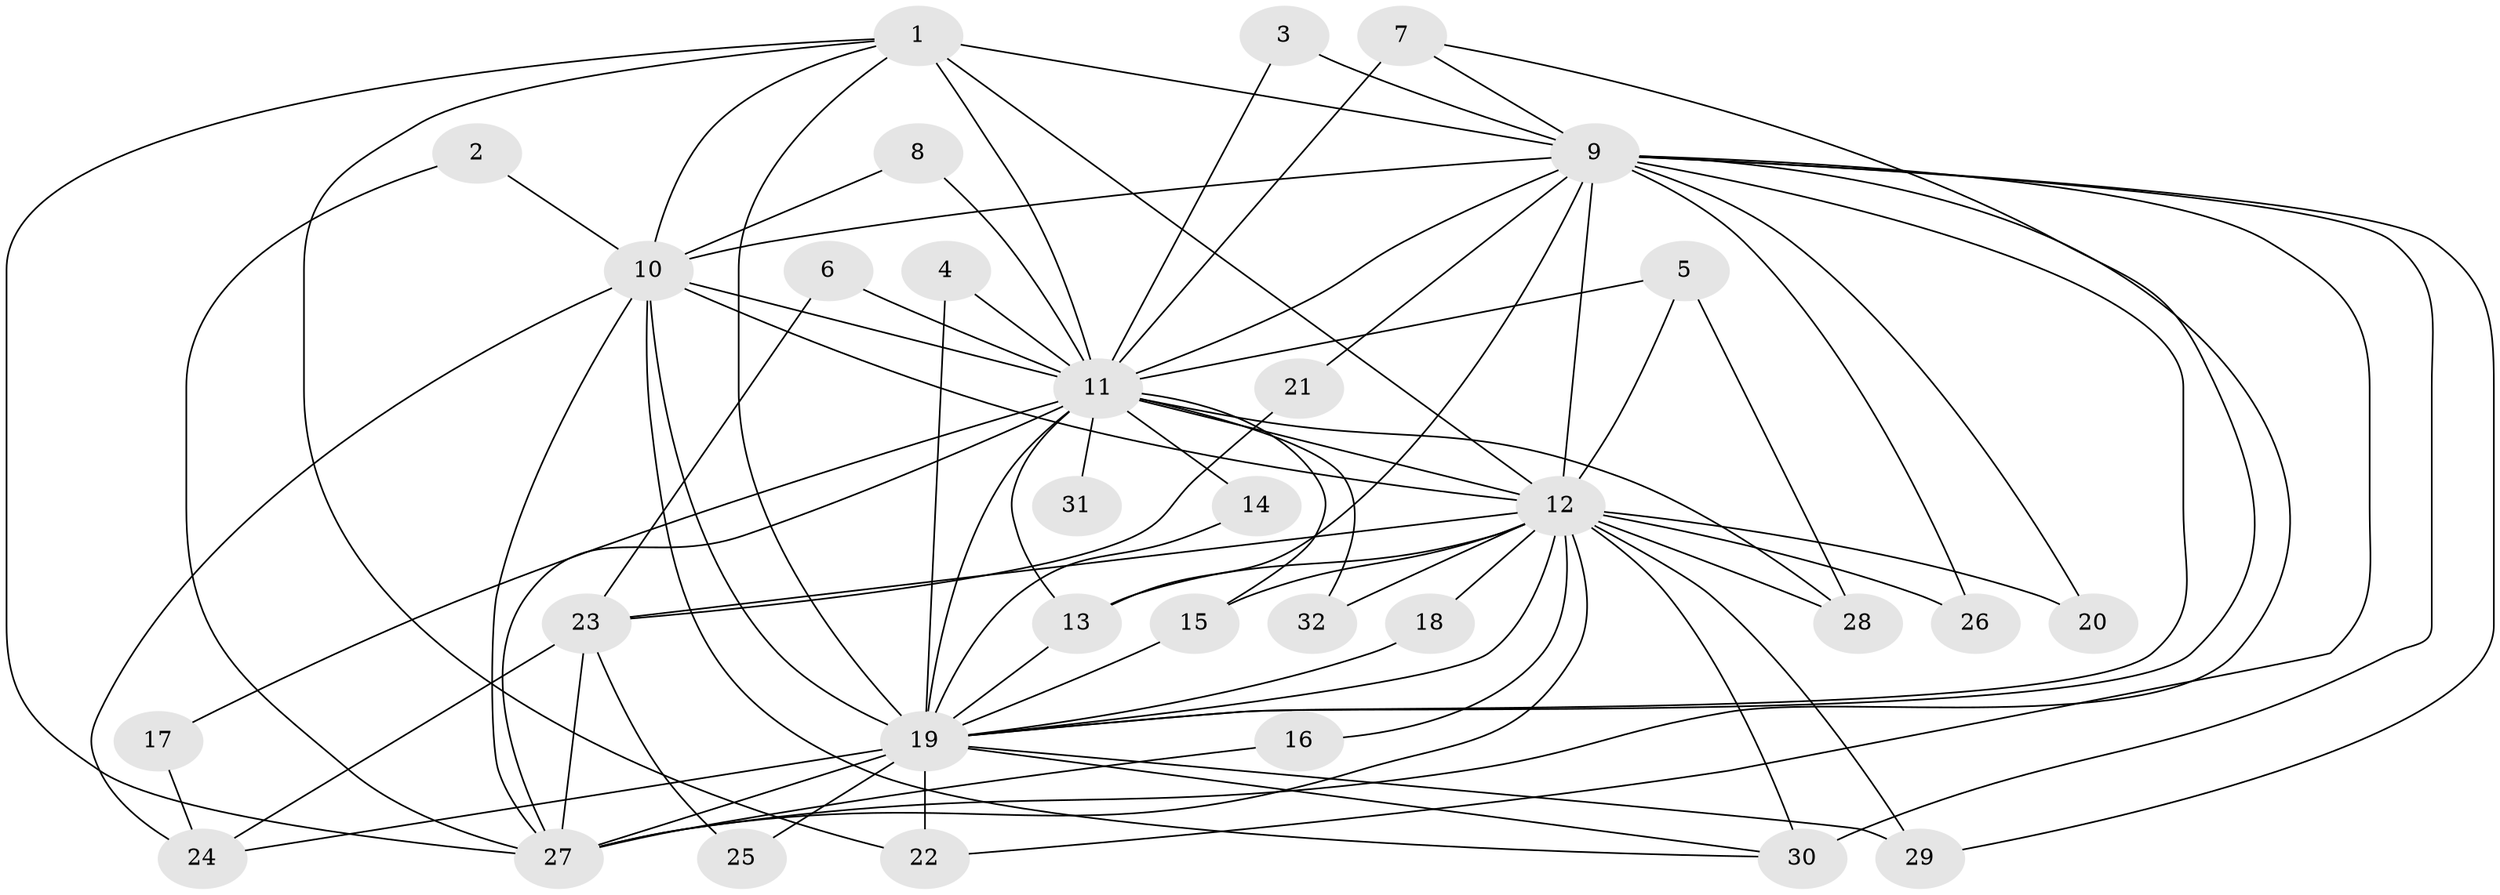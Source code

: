 // original degree distribution, {13: 0.031746031746031744, 14: 0.015873015873015872, 18: 0.06349206349206349, 20: 0.015873015873015872, 26: 0.015873015873015872, 10: 0.015873015873015872, 2: 0.5873015873015873, 4: 0.09523809523809523, 9: 0.015873015873015872, 3: 0.14285714285714285}
// Generated by graph-tools (version 1.1) at 2025/49/03/09/25 03:49:29]
// undirected, 32 vertices, 80 edges
graph export_dot {
graph [start="1"]
  node [color=gray90,style=filled];
  1;
  2;
  3;
  4;
  5;
  6;
  7;
  8;
  9;
  10;
  11;
  12;
  13;
  14;
  15;
  16;
  17;
  18;
  19;
  20;
  21;
  22;
  23;
  24;
  25;
  26;
  27;
  28;
  29;
  30;
  31;
  32;
  1 -- 9 [weight=1.0];
  1 -- 10 [weight=1.0];
  1 -- 11 [weight=2.0];
  1 -- 12 [weight=2.0];
  1 -- 19 [weight=2.0];
  1 -- 22 [weight=1.0];
  1 -- 27 [weight=1.0];
  2 -- 10 [weight=1.0];
  2 -- 27 [weight=1.0];
  3 -- 9 [weight=1.0];
  3 -- 11 [weight=1.0];
  4 -- 11 [weight=1.0];
  4 -- 19 [weight=1.0];
  5 -- 11 [weight=2.0];
  5 -- 12 [weight=1.0];
  5 -- 28 [weight=1.0];
  6 -- 11 [weight=1.0];
  6 -- 23 [weight=1.0];
  7 -- 9 [weight=1.0];
  7 -- 11 [weight=3.0];
  7 -- 19 [weight=1.0];
  8 -- 10 [weight=1.0];
  8 -- 11 [weight=1.0];
  9 -- 10 [weight=1.0];
  9 -- 11 [weight=3.0];
  9 -- 12 [weight=2.0];
  9 -- 13 [weight=1.0];
  9 -- 19 [weight=2.0];
  9 -- 20 [weight=1.0];
  9 -- 21 [weight=1.0];
  9 -- 22 [weight=1.0];
  9 -- 26 [weight=1.0];
  9 -- 27 [weight=1.0];
  9 -- 29 [weight=1.0];
  9 -- 30 [weight=2.0];
  10 -- 11 [weight=2.0];
  10 -- 12 [weight=3.0];
  10 -- 19 [weight=2.0];
  10 -- 24 [weight=1.0];
  10 -- 27 [weight=1.0];
  10 -- 30 [weight=1.0];
  11 -- 12 [weight=5.0];
  11 -- 13 [weight=1.0];
  11 -- 14 [weight=1.0];
  11 -- 15 [weight=1.0];
  11 -- 17 [weight=1.0];
  11 -- 19 [weight=6.0];
  11 -- 27 [weight=3.0];
  11 -- 28 [weight=2.0];
  11 -- 31 [weight=2.0];
  11 -- 32 [weight=1.0];
  12 -- 13 [weight=1.0];
  12 -- 15 [weight=1.0];
  12 -- 16 [weight=1.0];
  12 -- 18 [weight=1.0];
  12 -- 19 [weight=4.0];
  12 -- 20 [weight=1.0];
  12 -- 23 [weight=3.0];
  12 -- 26 [weight=1.0];
  12 -- 27 [weight=2.0];
  12 -- 28 [weight=1.0];
  12 -- 29 [weight=1.0];
  12 -- 30 [weight=1.0];
  12 -- 32 [weight=1.0];
  13 -- 19 [weight=1.0];
  14 -- 19 [weight=1.0];
  15 -- 19 [weight=1.0];
  16 -- 27 [weight=1.0];
  17 -- 24 [weight=1.0];
  18 -- 19 [weight=1.0];
  19 -- 22 [weight=1.0];
  19 -- 24 [weight=1.0];
  19 -- 25 [weight=1.0];
  19 -- 27 [weight=2.0];
  19 -- 29 [weight=1.0];
  19 -- 30 [weight=1.0];
  21 -- 23 [weight=1.0];
  23 -- 24 [weight=1.0];
  23 -- 25 [weight=1.0];
  23 -- 27 [weight=1.0];
}
